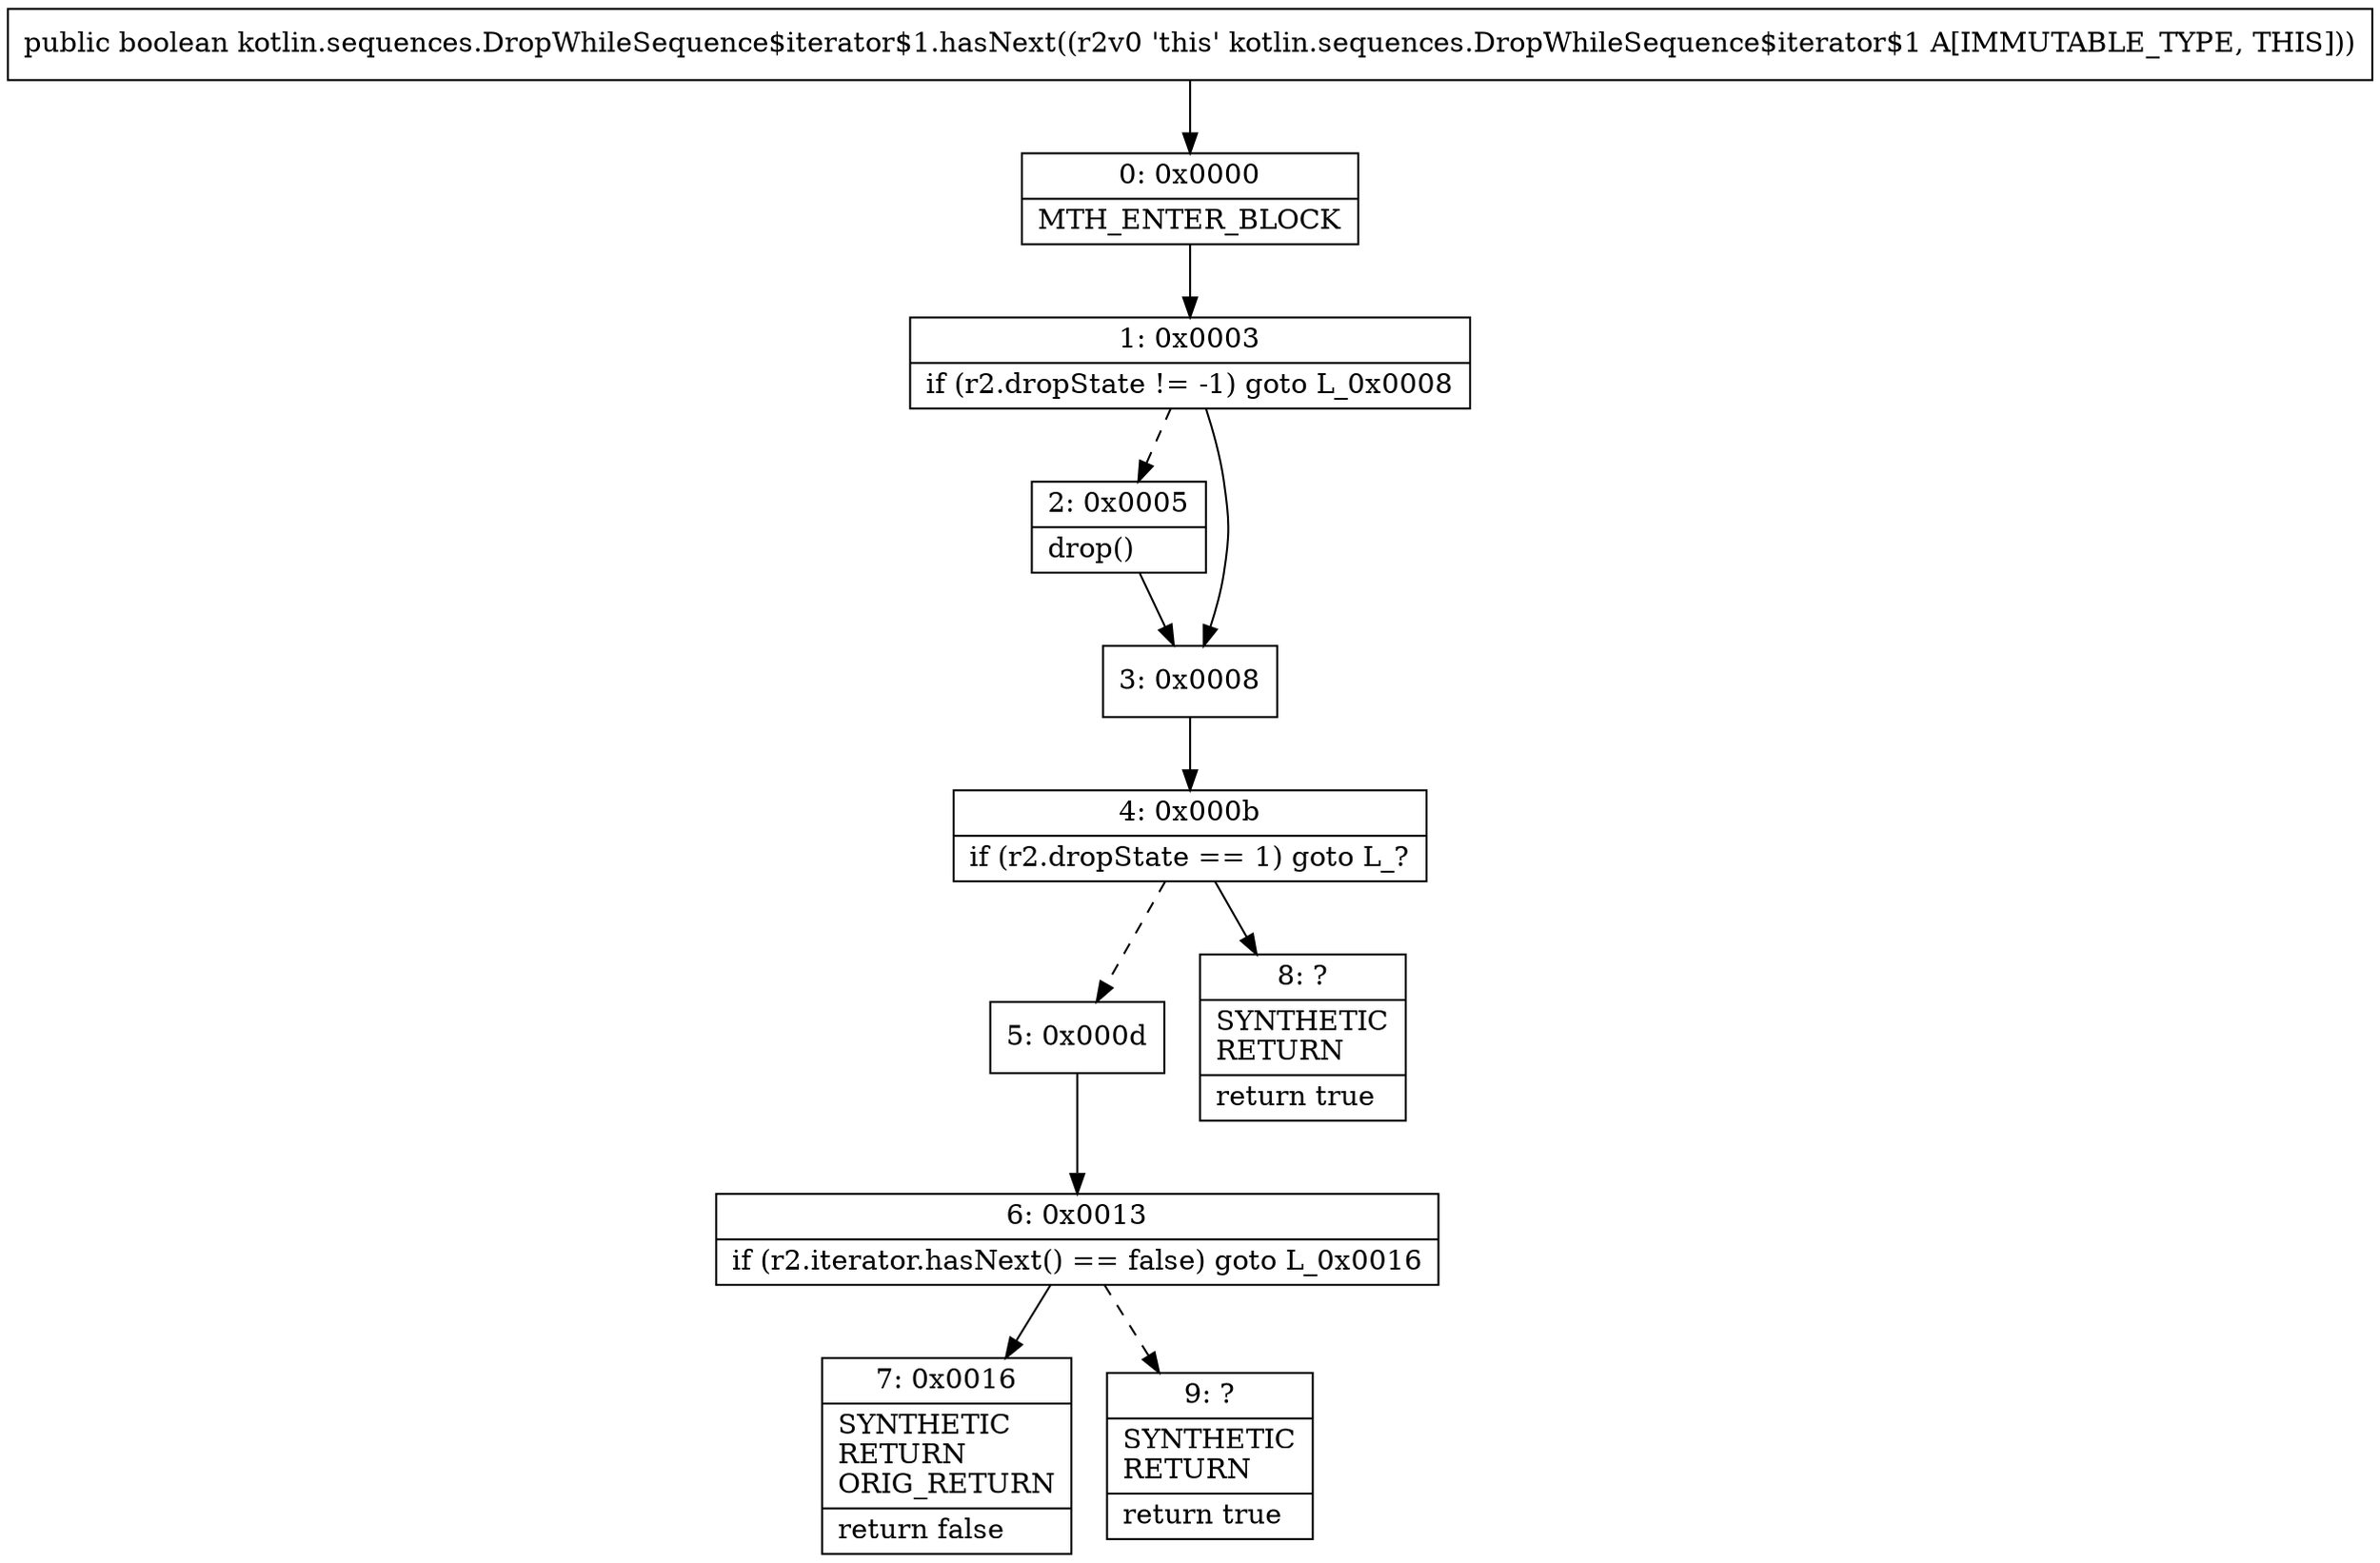 digraph "CFG forkotlin.sequences.DropWhileSequence$iterator$1.hasNext()Z" {
Node_0 [shape=record,label="{0\:\ 0x0000|MTH_ENTER_BLOCK\l}"];
Node_1 [shape=record,label="{1\:\ 0x0003|if (r2.dropState != \-1) goto L_0x0008\l}"];
Node_2 [shape=record,label="{2\:\ 0x0005|drop()\l}"];
Node_3 [shape=record,label="{3\:\ 0x0008}"];
Node_4 [shape=record,label="{4\:\ 0x000b|if (r2.dropState == 1) goto L_?\l}"];
Node_5 [shape=record,label="{5\:\ 0x000d}"];
Node_6 [shape=record,label="{6\:\ 0x0013|if (r2.iterator.hasNext() == false) goto L_0x0016\l}"];
Node_7 [shape=record,label="{7\:\ 0x0016|SYNTHETIC\lRETURN\lORIG_RETURN\l|return false\l}"];
Node_8 [shape=record,label="{8\:\ ?|SYNTHETIC\lRETURN\l|return true\l}"];
Node_9 [shape=record,label="{9\:\ ?|SYNTHETIC\lRETURN\l|return true\l}"];
MethodNode[shape=record,label="{public boolean kotlin.sequences.DropWhileSequence$iterator$1.hasNext((r2v0 'this' kotlin.sequences.DropWhileSequence$iterator$1 A[IMMUTABLE_TYPE, THIS])) }"];
MethodNode -> Node_0;
Node_0 -> Node_1;
Node_1 -> Node_2[style=dashed];
Node_1 -> Node_3;
Node_2 -> Node_3;
Node_3 -> Node_4;
Node_4 -> Node_5[style=dashed];
Node_4 -> Node_8;
Node_5 -> Node_6;
Node_6 -> Node_7;
Node_6 -> Node_9[style=dashed];
}

